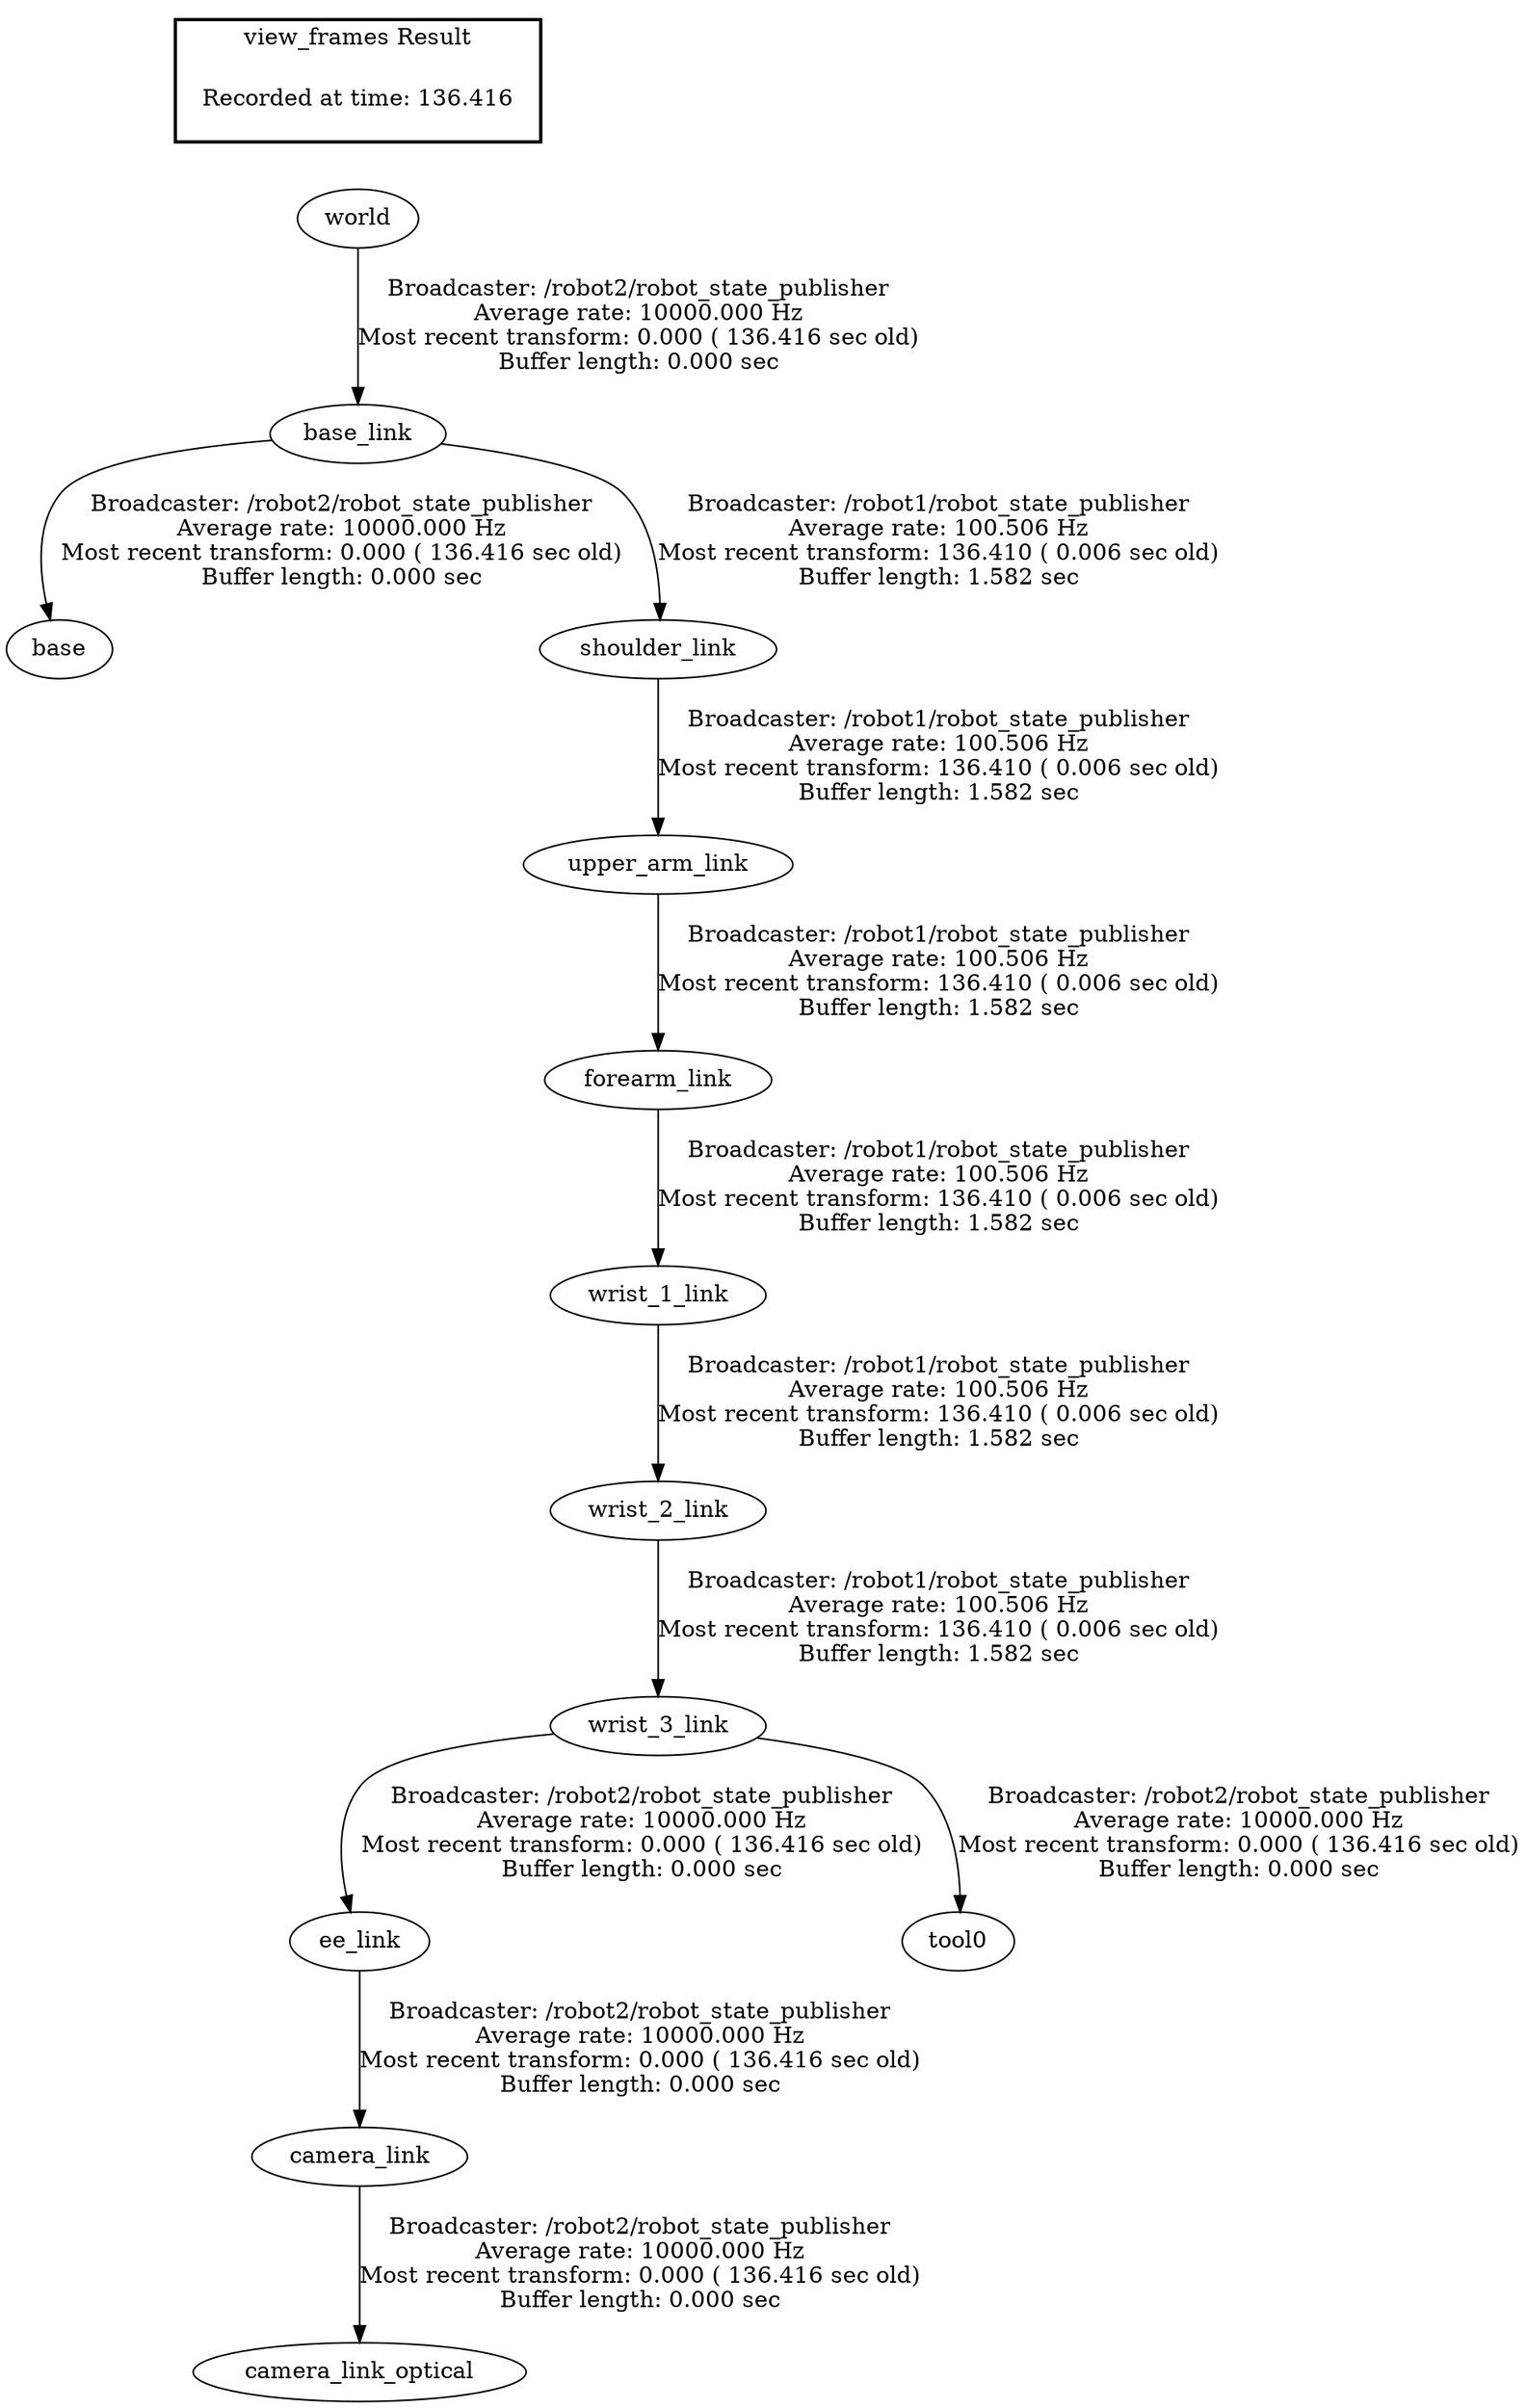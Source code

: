 digraph G {
"base_link" -> "base"[label="Broadcaster: /robot2/robot_state_publisher\nAverage rate: 10000.000 Hz\nMost recent transform: 0.000 ( 136.416 sec old)\nBuffer length: 0.000 sec\n"];
"world" -> "base_link"[label="Broadcaster: /robot2/robot_state_publisher\nAverage rate: 10000.000 Hz\nMost recent transform: 0.000 ( 136.416 sec old)\nBuffer length: 0.000 sec\n"];
"ee_link" -> "camera_link"[label="Broadcaster: /robot2/robot_state_publisher\nAverage rate: 10000.000 Hz\nMost recent transform: 0.000 ( 136.416 sec old)\nBuffer length: 0.000 sec\n"];
"wrist_3_link" -> "ee_link"[label="Broadcaster: /robot2/robot_state_publisher\nAverage rate: 10000.000 Hz\nMost recent transform: 0.000 ( 136.416 sec old)\nBuffer length: 0.000 sec\n"];
"camera_link" -> "camera_link_optical"[label="Broadcaster: /robot2/robot_state_publisher\nAverage rate: 10000.000 Hz\nMost recent transform: 0.000 ( 136.416 sec old)\nBuffer length: 0.000 sec\n"];
"wrist_2_link" -> "wrist_3_link"[label="Broadcaster: /robot1/robot_state_publisher\nAverage rate: 100.506 Hz\nMost recent transform: 136.410 ( 0.006 sec old)\nBuffer length: 1.582 sec\n"];
"wrist_3_link" -> "tool0"[label="Broadcaster: /robot2/robot_state_publisher\nAverage rate: 10000.000 Hz\nMost recent transform: 0.000 ( 136.416 sec old)\nBuffer length: 0.000 sec\n"];
"upper_arm_link" -> "forearm_link"[label="Broadcaster: /robot1/robot_state_publisher\nAverage rate: 100.506 Hz\nMost recent transform: 136.410 ( 0.006 sec old)\nBuffer length: 1.582 sec\n"];
"shoulder_link" -> "upper_arm_link"[label="Broadcaster: /robot1/robot_state_publisher\nAverage rate: 100.506 Hz\nMost recent transform: 136.410 ( 0.006 sec old)\nBuffer length: 1.582 sec\n"];
"base_link" -> "shoulder_link"[label="Broadcaster: /robot1/robot_state_publisher\nAverage rate: 100.506 Hz\nMost recent transform: 136.410 ( 0.006 sec old)\nBuffer length: 1.582 sec\n"];
"forearm_link" -> "wrist_1_link"[label="Broadcaster: /robot1/robot_state_publisher\nAverage rate: 100.506 Hz\nMost recent transform: 136.410 ( 0.006 sec old)\nBuffer length: 1.582 sec\n"];
"wrist_1_link" -> "wrist_2_link"[label="Broadcaster: /robot1/robot_state_publisher\nAverage rate: 100.506 Hz\nMost recent transform: 136.410 ( 0.006 sec old)\nBuffer length: 1.582 sec\n"];
edge [style=invis];
 subgraph cluster_legend { style=bold; color=black; label ="view_frames Result";
"Recorded at time: 136.416"[ shape=plaintext ] ;
 }->"world";
}
